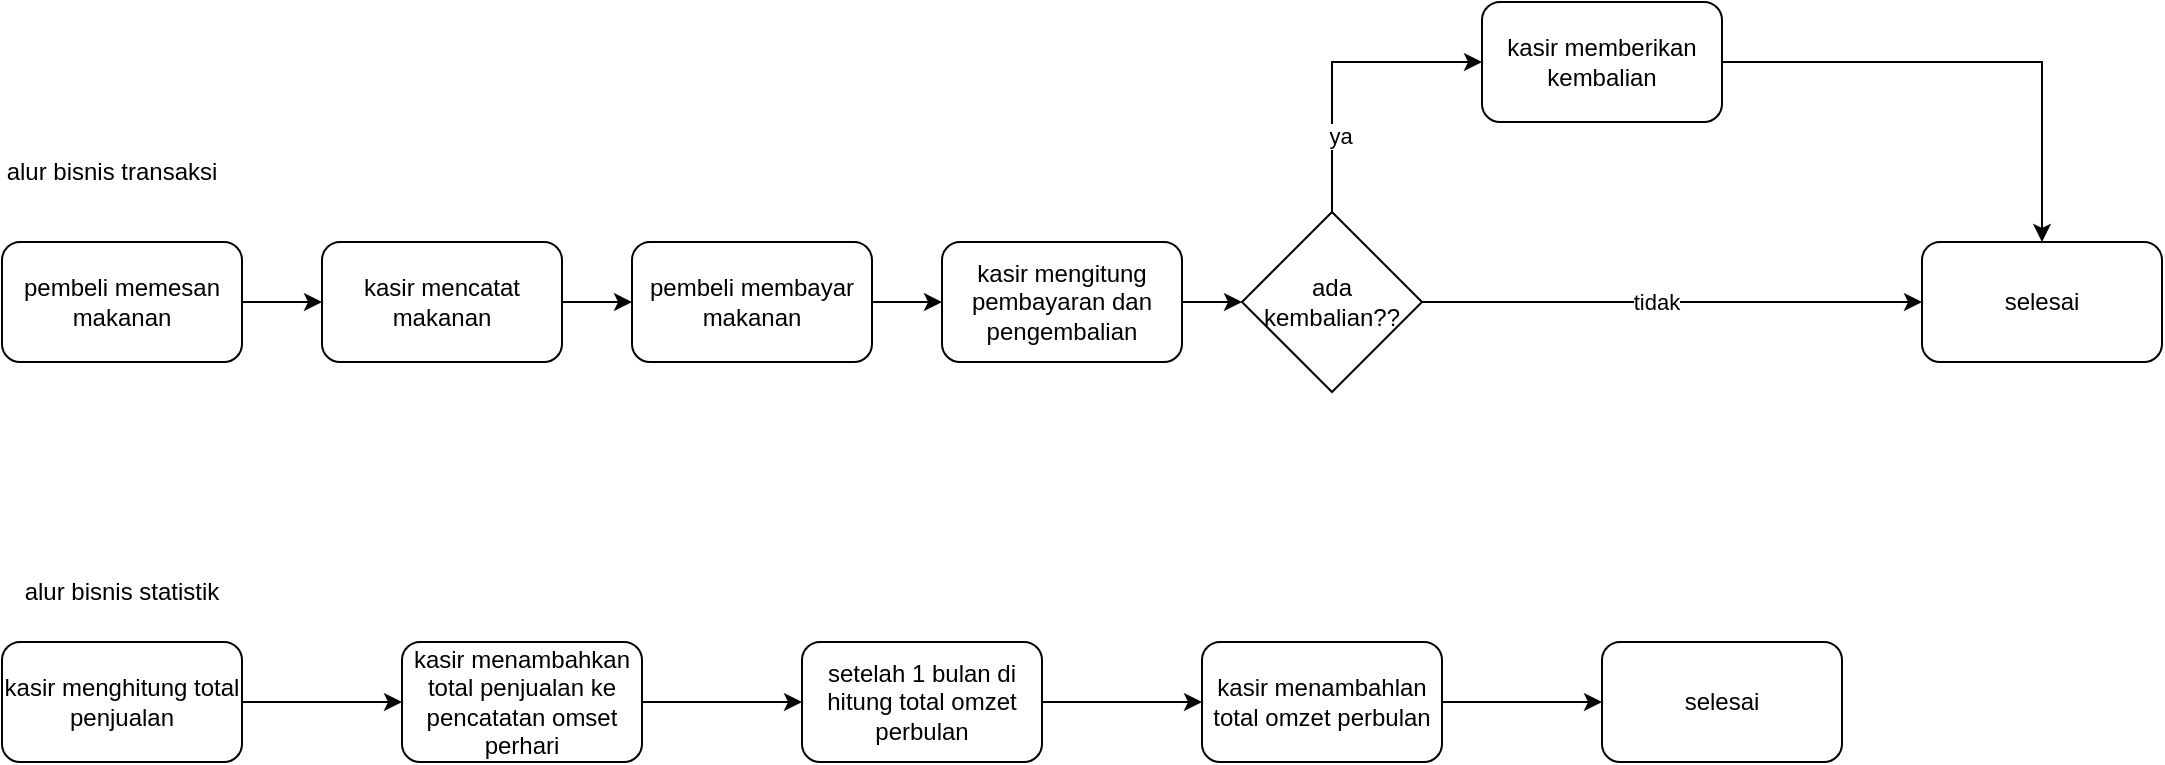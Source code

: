 <mxfile version="24.7.7">
  <diagram name="Page-1" id="cAXHcZ931an67O_eIG3d">
    <mxGraphModel dx="880" dy="468" grid="1" gridSize="10" guides="1" tooltips="1" connect="1" arrows="1" fold="1" page="1" pageScale="1" pageWidth="850" pageHeight="1100" math="0" shadow="0">
      <root>
        <mxCell id="0" />
        <mxCell id="1" parent="0" />
        <mxCell id="QiX6fPmtPv-vOMewZslT-4" style="edgeStyle=orthogonalEdgeStyle;rounded=0;orthogonalLoop=1;jettySize=auto;html=1;" edge="1" parent="1" source="QiX6fPmtPv-vOMewZslT-1" target="QiX6fPmtPv-vOMewZslT-3">
          <mxGeometry relative="1" as="geometry" />
        </mxCell>
        <mxCell id="QiX6fPmtPv-vOMewZslT-1" value="pembeli memesan makanan" style="rounded=1;whiteSpace=wrap;html=1;" vertex="1" parent="1">
          <mxGeometry x="50" y="250" width="120" height="60" as="geometry" />
        </mxCell>
        <mxCell id="QiX6fPmtPv-vOMewZslT-46" style="edgeStyle=orthogonalEdgeStyle;rounded=0;orthogonalLoop=1;jettySize=auto;html=1;entryX=0;entryY=0.5;entryDx=0;entryDy=0;" edge="1" parent="1" source="QiX6fPmtPv-vOMewZslT-3" target="QiX6fPmtPv-vOMewZslT-5">
          <mxGeometry relative="1" as="geometry" />
        </mxCell>
        <mxCell id="QiX6fPmtPv-vOMewZslT-3" value="kasir mencatat makanan" style="rounded=1;whiteSpace=wrap;html=1;" vertex="1" parent="1">
          <mxGeometry x="210" y="250" width="120" height="60" as="geometry" />
        </mxCell>
        <mxCell id="QiX6fPmtPv-vOMewZslT-52" style="edgeStyle=orthogonalEdgeStyle;rounded=0;orthogonalLoop=1;jettySize=auto;html=1;entryX=0.5;entryY=0;entryDx=0;entryDy=0;" edge="1" parent="1" source="QiX6fPmtPv-vOMewZslT-7" target="QiX6fPmtPv-vOMewZslT-16">
          <mxGeometry relative="1" as="geometry">
            <mxPoint x="1000" y="250" as="targetPoint" />
          </mxGeometry>
        </mxCell>
        <mxCell id="QiX6fPmtPv-vOMewZslT-7" value="kasir memberikan kembalian" style="whiteSpace=wrap;html=1;rounded=1;" vertex="1" parent="1">
          <mxGeometry x="790" y="130" width="120" height="60" as="geometry" />
        </mxCell>
        <mxCell id="QiX6fPmtPv-vOMewZslT-43" style="edgeStyle=orthogonalEdgeStyle;rounded=0;orthogonalLoop=1;jettySize=auto;html=1;entryX=0;entryY=0.5;entryDx=0;entryDy=0;" edge="1" parent="1" source="QiX6fPmtPv-vOMewZslT-9" target="QiX6fPmtPv-vOMewZslT-7">
          <mxGeometry relative="1" as="geometry">
            <Array as="points">
              <mxPoint x="715" y="160" />
            </Array>
          </mxGeometry>
        </mxCell>
        <mxCell id="QiX6fPmtPv-vOMewZslT-44" value="ya" style="edgeLabel;html=1;align=center;verticalAlign=middle;resizable=0;points=[];" vertex="1" connectable="0" parent="QiX6fPmtPv-vOMewZslT-43">
          <mxGeometry x="-0.484" y="-4" relative="1" as="geometry">
            <mxPoint as="offset" />
          </mxGeometry>
        </mxCell>
        <mxCell id="QiX6fPmtPv-vOMewZslT-51" style="edgeStyle=orthogonalEdgeStyle;rounded=0;orthogonalLoop=1;jettySize=auto;html=1;entryX=0;entryY=0.5;entryDx=0;entryDy=0;" edge="1" parent="1" source="QiX6fPmtPv-vOMewZslT-9" target="QiX6fPmtPv-vOMewZslT-16">
          <mxGeometry relative="1" as="geometry">
            <mxPoint x="940" y="280" as="targetPoint" />
          </mxGeometry>
        </mxCell>
        <mxCell id="QiX6fPmtPv-vOMewZslT-54" value="tidak" style="edgeLabel;html=1;align=center;verticalAlign=middle;resizable=0;points=[];" vertex="1" connectable="0" parent="QiX6fPmtPv-vOMewZslT-51">
          <mxGeometry x="-0.067" relative="1" as="geometry">
            <mxPoint as="offset" />
          </mxGeometry>
        </mxCell>
        <mxCell id="QiX6fPmtPv-vOMewZslT-9" value="ada kembalian??" style="rhombus;whiteSpace=wrap;html=1;" vertex="1" parent="1">
          <mxGeometry x="670" y="235" width="90" height="90" as="geometry" />
        </mxCell>
        <mxCell id="QiX6fPmtPv-vOMewZslT-16" value="selesai" style="whiteSpace=wrap;html=1;rounded=1;" vertex="1" parent="1">
          <mxGeometry x="1010" y="250" width="120" height="60" as="geometry" />
        </mxCell>
        <mxCell id="QiX6fPmtPv-vOMewZslT-48" style="edgeStyle=orthogonalEdgeStyle;rounded=0;orthogonalLoop=1;jettySize=auto;html=1;entryX=0;entryY=0.5;entryDx=0;entryDy=0;" edge="1" parent="1" source="QiX6fPmtPv-vOMewZslT-24" target="QiX6fPmtPv-vOMewZslT-9">
          <mxGeometry relative="1" as="geometry" />
        </mxCell>
        <mxCell id="QiX6fPmtPv-vOMewZslT-24" value="kasir mengitung pembayaran dan pengembalian" style="rounded=1;whiteSpace=wrap;html=1;" vertex="1" parent="1">
          <mxGeometry x="520" y="250" width="120" height="60" as="geometry" />
        </mxCell>
        <mxCell id="QiX6fPmtPv-vOMewZslT-47" style="edgeStyle=orthogonalEdgeStyle;rounded=0;orthogonalLoop=1;jettySize=auto;html=1;entryX=0;entryY=0.5;entryDx=0;entryDy=0;" edge="1" parent="1" source="QiX6fPmtPv-vOMewZslT-5" target="QiX6fPmtPv-vOMewZslT-24">
          <mxGeometry relative="1" as="geometry" />
        </mxCell>
        <mxCell id="QiX6fPmtPv-vOMewZslT-5" value="pembeli membayar makanan" style="whiteSpace=wrap;html=1;rounded=1;" vertex="1" parent="1">
          <mxGeometry x="365" y="250" width="120" height="60" as="geometry" />
        </mxCell>
        <mxCell id="QiX6fPmtPv-vOMewZslT-57" value="" style="edgeStyle=orthogonalEdgeStyle;rounded=0;orthogonalLoop=1;jettySize=auto;html=1;" edge="1" parent="1" source="QiX6fPmtPv-vOMewZslT-55" target="QiX6fPmtPv-vOMewZslT-56">
          <mxGeometry relative="1" as="geometry" />
        </mxCell>
        <mxCell id="QiX6fPmtPv-vOMewZslT-55" value="kasir menghitung total penjualan" style="rounded=1;whiteSpace=wrap;html=1;" vertex="1" parent="1">
          <mxGeometry x="50" y="450" width="120" height="60" as="geometry" />
        </mxCell>
        <mxCell id="QiX6fPmtPv-vOMewZslT-59" value="" style="edgeStyle=orthogonalEdgeStyle;rounded=0;orthogonalLoop=1;jettySize=auto;html=1;" edge="1" parent="1" source="QiX6fPmtPv-vOMewZslT-56" target="QiX6fPmtPv-vOMewZslT-58">
          <mxGeometry relative="1" as="geometry" />
        </mxCell>
        <mxCell id="QiX6fPmtPv-vOMewZslT-56" value="kasir menambahkan total penjualan ke pencatatan omset perhari" style="whiteSpace=wrap;html=1;rounded=1;" vertex="1" parent="1">
          <mxGeometry x="250" y="450" width="120" height="60" as="geometry" />
        </mxCell>
        <mxCell id="QiX6fPmtPv-vOMewZslT-61" value="" style="edgeStyle=orthogonalEdgeStyle;rounded=0;orthogonalLoop=1;jettySize=auto;html=1;" edge="1" parent="1" source="QiX6fPmtPv-vOMewZslT-58" target="QiX6fPmtPv-vOMewZslT-60">
          <mxGeometry relative="1" as="geometry" />
        </mxCell>
        <mxCell id="QiX6fPmtPv-vOMewZslT-58" value="setelah 1 bulan di hitung total omzet perbulan" style="whiteSpace=wrap;html=1;rounded=1;" vertex="1" parent="1">
          <mxGeometry x="450" y="450" width="120" height="60" as="geometry" />
        </mxCell>
        <mxCell id="QiX6fPmtPv-vOMewZslT-63" value="" style="edgeStyle=orthogonalEdgeStyle;rounded=0;orthogonalLoop=1;jettySize=auto;html=1;" edge="1" parent="1" source="QiX6fPmtPv-vOMewZslT-60" target="QiX6fPmtPv-vOMewZslT-62">
          <mxGeometry relative="1" as="geometry" />
        </mxCell>
        <mxCell id="QiX6fPmtPv-vOMewZslT-60" value="kasir menambahlan total omzet perbulan" style="whiteSpace=wrap;html=1;rounded=1;" vertex="1" parent="1">
          <mxGeometry x="650" y="450" width="120" height="60" as="geometry" />
        </mxCell>
        <mxCell id="QiX6fPmtPv-vOMewZslT-62" value="selesai" style="whiteSpace=wrap;html=1;rounded=1;" vertex="1" parent="1">
          <mxGeometry x="850" y="450" width="120" height="60" as="geometry" />
        </mxCell>
        <mxCell id="QiX6fPmtPv-vOMewZslT-64" value="alur bisnis transaksi" style="text;html=1;align=center;verticalAlign=middle;whiteSpace=wrap;rounded=0;" vertex="1" parent="1">
          <mxGeometry x="50" y="200" width="110" height="30" as="geometry" />
        </mxCell>
        <mxCell id="QiX6fPmtPv-vOMewZslT-65" value="alur bisnis statistik" style="text;html=1;align=center;verticalAlign=middle;whiteSpace=wrap;rounded=0;" vertex="1" parent="1">
          <mxGeometry x="55" y="410" width="110" height="30" as="geometry" />
        </mxCell>
      </root>
    </mxGraphModel>
  </diagram>
</mxfile>
